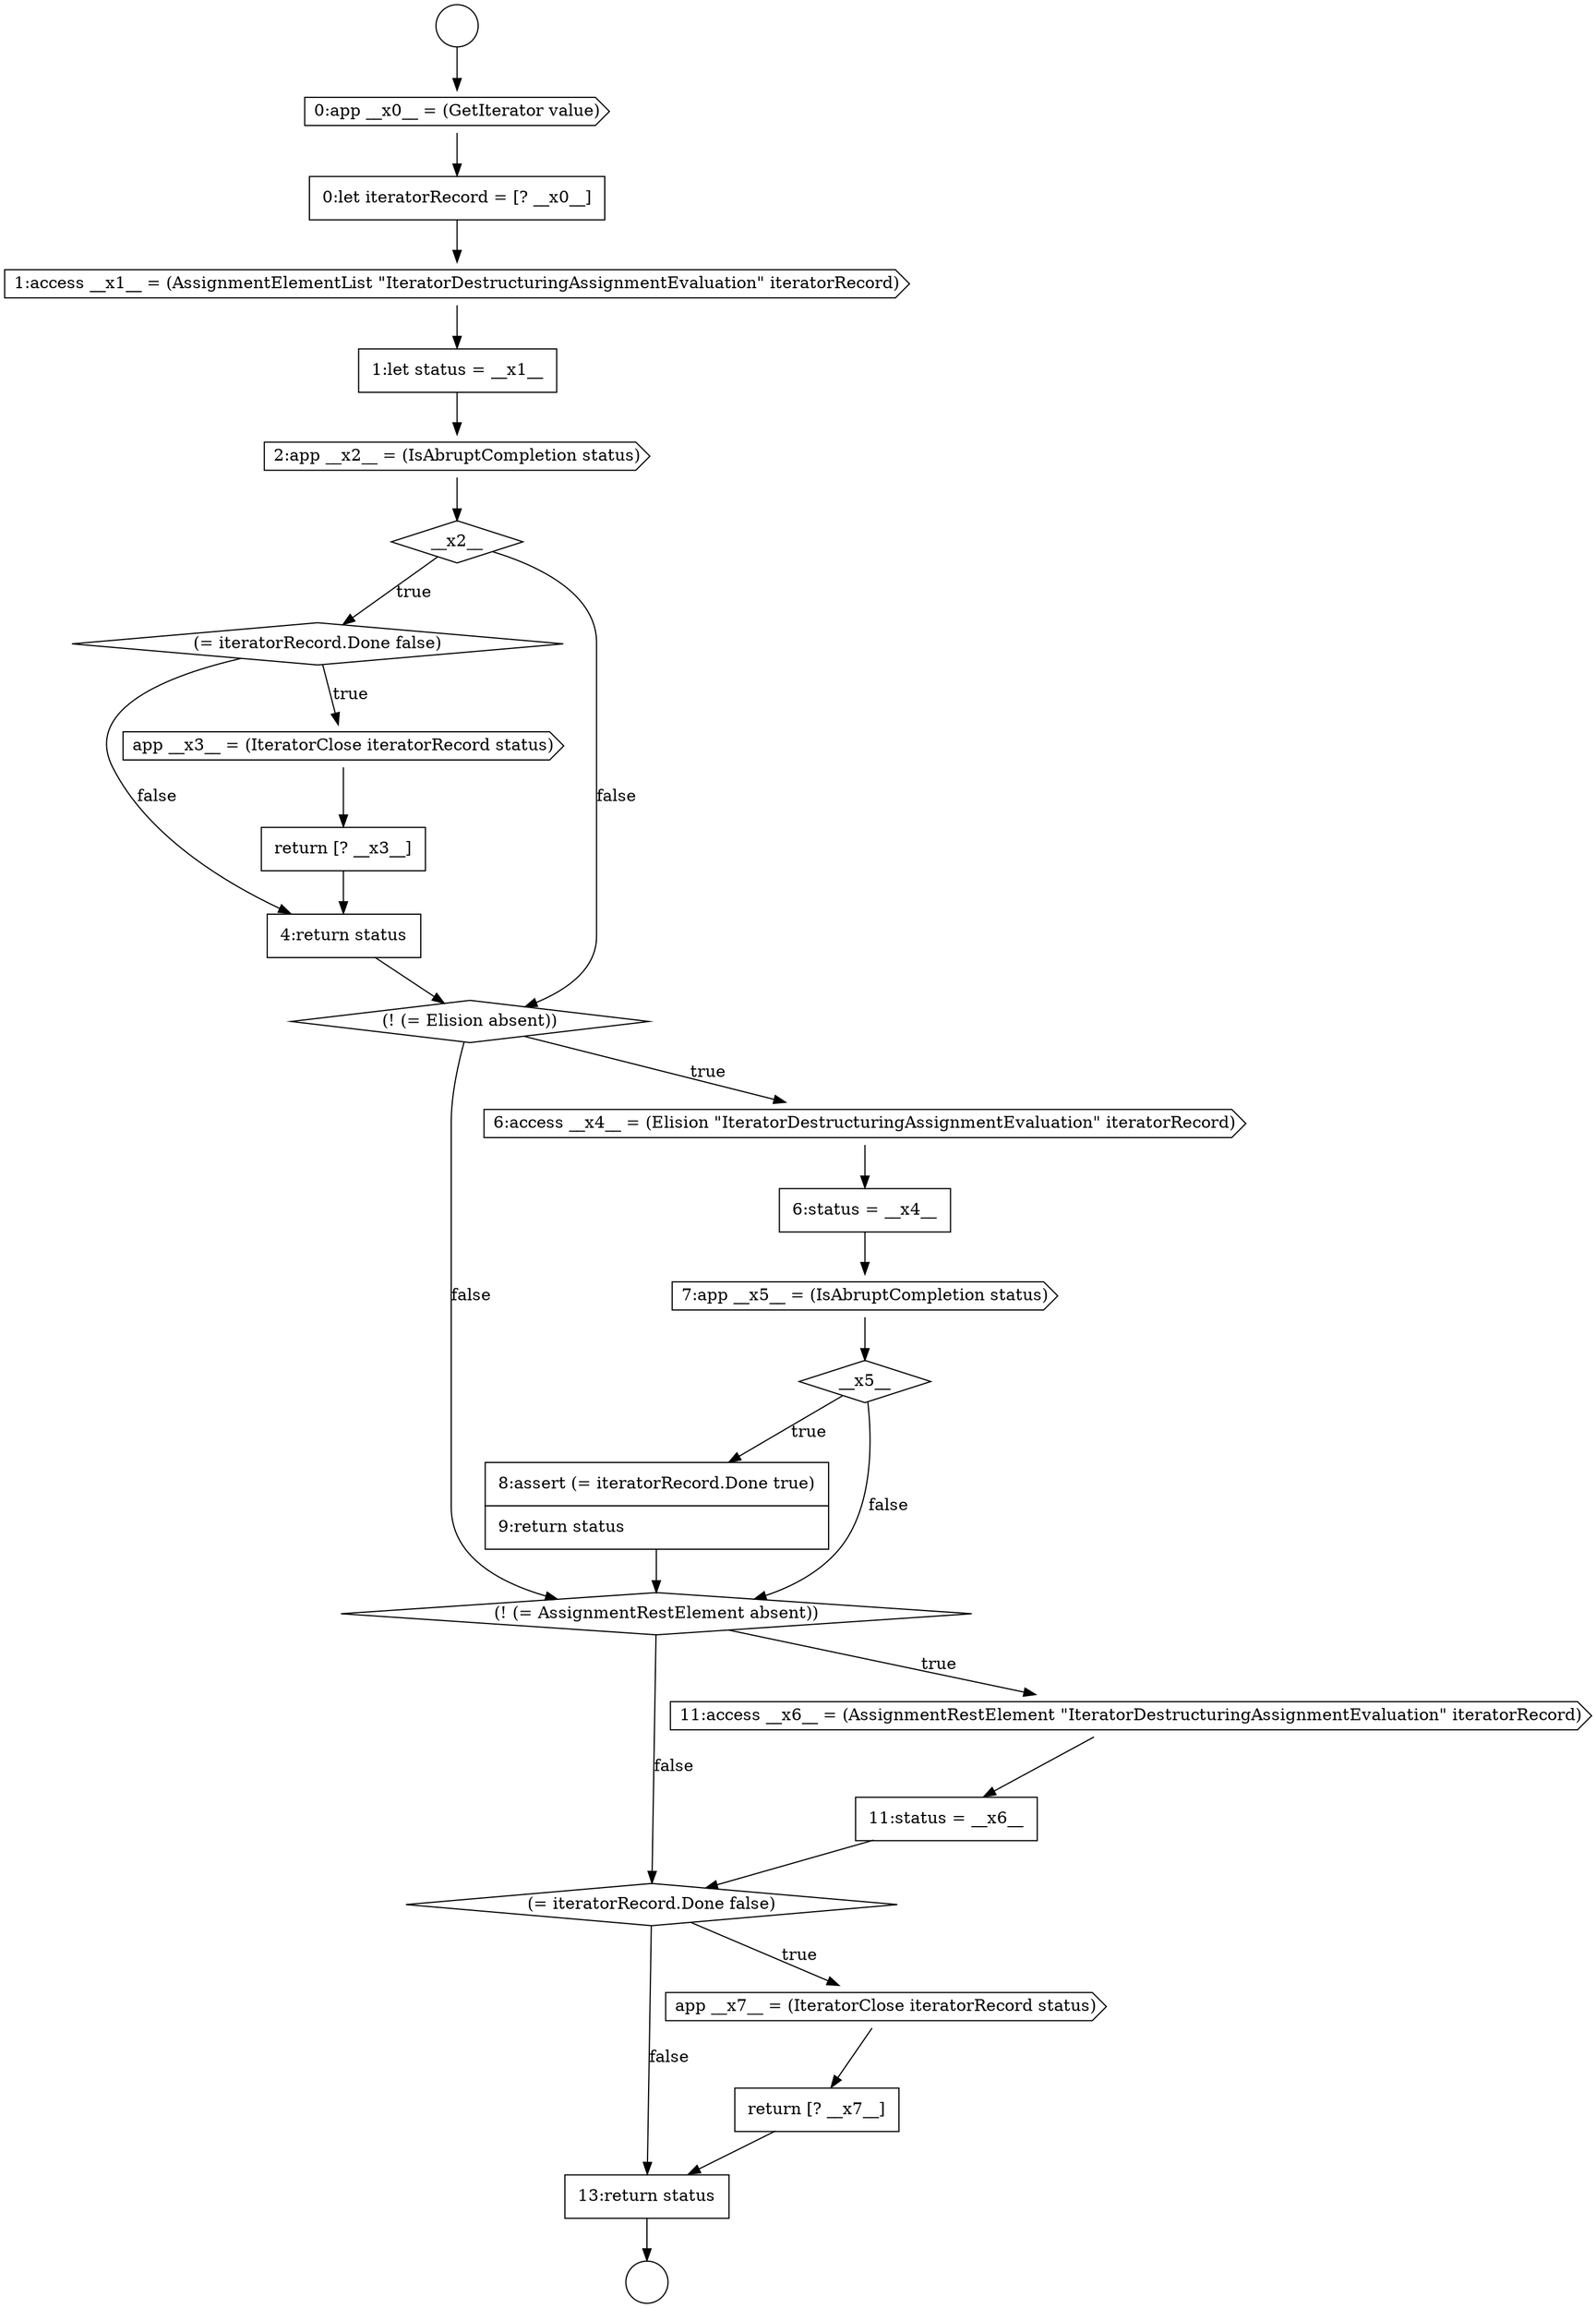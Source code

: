 digraph {
  node5205 [shape=none, margin=0, label=<<font color="black">
    <table border="0" cellborder="1" cellspacing="0" cellpadding="10">
      <tr><td align="left">13:return status</td></tr>
    </table>
  </font>> color="black" fillcolor="white" style=filled]
  node5192 [shape=none, margin=0, label=<<font color="black">
    <table border="0" cellborder="1" cellspacing="0" cellpadding="10">
      <tr><td align="left">4:return status</td></tr>
    </table>
  </font>> color="black" fillcolor="white" style=filled]
  node5195 [shape=none, margin=0, label=<<font color="black">
    <table border="0" cellborder="1" cellspacing="0" cellpadding="10">
      <tr><td align="left">6:status = __x4__</td></tr>
    </table>
  </font>> color="black" fillcolor="white" style=filled]
  node5201 [shape=none, margin=0, label=<<font color="black">
    <table border="0" cellborder="1" cellspacing="0" cellpadding="10">
      <tr><td align="left">11:status = __x6__</td></tr>
    </table>
  </font>> color="black" fillcolor="white" style=filled]
  node5189 [shape=diamond, label=<<font color="black">(= iteratorRecord.Done false)</font>> color="black" fillcolor="white" style=filled]
  node5181 [shape=circle label=" " color="black" fillcolor="white" style=filled]
  node5198 [shape=none, margin=0, label=<<font color="black">
    <table border="0" cellborder="1" cellspacing="0" cellpadding="10">
      <tr><td align="left">8:assert (= iteratorRecord.Done true)</td></tr>
      <tr><td align="left">9:return status</td></tr>
    </table>
  </font>> color="black" fillcolor="white" style=filled]
  node5202 [shape=diamond, label=<<font color="black">(= iteratorRecord.Done false)</font>> color="black" fillcolor="white" style=filled]
  node5197 [shape=diamond, label=<<font color="black">__x5__</font>> color="black" fillcolor="white" style=filled]
  node5184 [shape=none, margin=0, label=<<font color="black">
    <table border="0" cellborder="1" cellspacing="0" cellpadding="10">
      <tr><td align="left">0:let iteratorRecord = [? __x0__]</td></tr>
    </table>
  </font>> color="black" fillcolor="white" style=filled]
  node5191 [shape=none, margin=0, label=<<font color="black">
    <table border="0" cellborder="1" cellspacing="0" cellpadding="10">
      <tr><td align="left">return [? __x3__]</td></tr>
    </table>
  </font>> color="black" fillcolor="white" style=filled]
  node5187 [shape=cds, label=<<font color="black">2:app __x2__ = (IsAbruptCompletion status)</font>> color="black" fillcolor="white" style=filled]
  node5200 [shape=cds, label=<<font color="black">11:access __x6__ = (AssignmentRestElement &quot;IteratorDestructuringAssignmentEvaluation&quot; iteratorRecord)</font>> color="black" fillcolor="white" style=filled]
  node5204 [shape=none, margin=0, label=<<font color="black">
    <table border="0" cellborder="1" cellspacing="0" cellpadding="10">
      <tr><td align="left">return [? __x7__]</td></tr>
    </table>
  </font>> color="black" fillcolor="white" style=filled]
  node5183 [shape=cds, label=<<font color="black">0:app __x0__ = (GetIterator value)</font>> color="black" fillcolor="white" style=filled]
  node5188 [shape=diamond, label=<<font color="black">__x2__</font>> color="black" fillcolor="white" style=filled]
  node5182 [shape=circle label=" " color="black" fillcolor="white" style=filled]
  node5199 [shape=diamond, label=<<font color="black">(! (= AssignmentRestElement absent))</font>> color="black" fillcolor="white" style=filled]
  node5193 [shape=diamond, label=<<font color="black">(! (= Elision absent))</font>> color="black" fillcolor="white" style=filled]
  node5185 [shape=cds, label=<<font color="black">1:access __x1__ = (AssignmentElementList &quot;IteratorDestructuringAssignmentEvaluation&quot; iteratorRecord)</font>> color="black" fillcolor="white" style=filled]
  node5190 [shape=cds, label=<<font color="black">app __x3__ = (IteratorClose iteratorRecord status)</font>> color="black" fillcolor="white" style=filled]
  node5203 [shape=cds, label=<<font color="black">app __x7__ = (IteratorClose iteratorRecord status)</font>> color="black" fillcolor="white" style=filled]
  node5186 [shape=none, margin=0, label=<<font color="black">
    <table border="0" cellborder="1" cellspacing="0" cellpadding="10">
      <tr><td align="left">1:let status = __x1__</td></tr>
    </table>
  </font>> color="black" fillcolor="white" style=filled]
  node5196 [shape=cds, label=<<font color="black">7:app __x5__ = (IsAbruptCompletion status)</font>> color="black" fillcolor="white" style=filled]
  node5194 [shape=cds, label=<<font color="black">6:access __x4__ = (Elision &quot;IteratorDestructuringAssignmentEvaluation&quot; iteratorRecord)</font>> color="black" fillcolor="white" style=filled]
  node5204 -> node5205 [ color="black"]
  node5194 -> node5195 [ color="black"]
  node5192 -> node5193 [ color="black"]
  node5181 -> node5183 [ color="black"]
  node5187 -> node5188 [ color="black"]
  node5197 -> node5198 [label=<<font color="black">true</font>> color="black"]
  node5197 -> node5199 [label=<<font color="black">false</font>> color="black"]
  node5190 -> node5191 [ color="black"]
  node5185 -> node5186 [ color="black"]
  node5184 -> node5185 [ color="black"]
  node5200 -> node5201 [ color="black"]
  node5188 -> node5189 [label=<<font color="black">true</font>> color="black"]
  node5188 -> node5193 [label=<<font color="black">false</font>> color="black"]
  node5189 -> node5190 [label=<<font color="black">true</font>> color="black"]
  node5189 -> node5192 [label=<<font color="black">false</font>> color="black"]
  node5183 -> node5184 [ color="black"]
  node5195 -> node5196 [ color="black"]
  node5191 -> node5192 [ color="black"]
  node5193 -> node5194 [label=<<font color="black">true</font>> color="black"]
  node5193 -> node5199 [label=<<font color="black">false</font>> color="black"]
  node5202 -> node5203 [label=<<font color="black">true</font>> color="black"]
  node5202 -> node5205 [label=<<font color="black">false</font>> color="black"]
  node5199 -> node5200 [label=<<font color="black">true</font>> color="black"]
  node5199 -> node5202 [label=<<font color="black">false</font>> color="black"]
  node5201 -> node5202 [ color="black"]
  node5186 -> node5187 [ color="black"]
  node5203 -> node5204 [ color="black"]
  node5196 -> node5197 [ color="black"]
  node5205 -> node5182 [ color="black"]
  node5198 -> node5199 [ color="black"]
}
